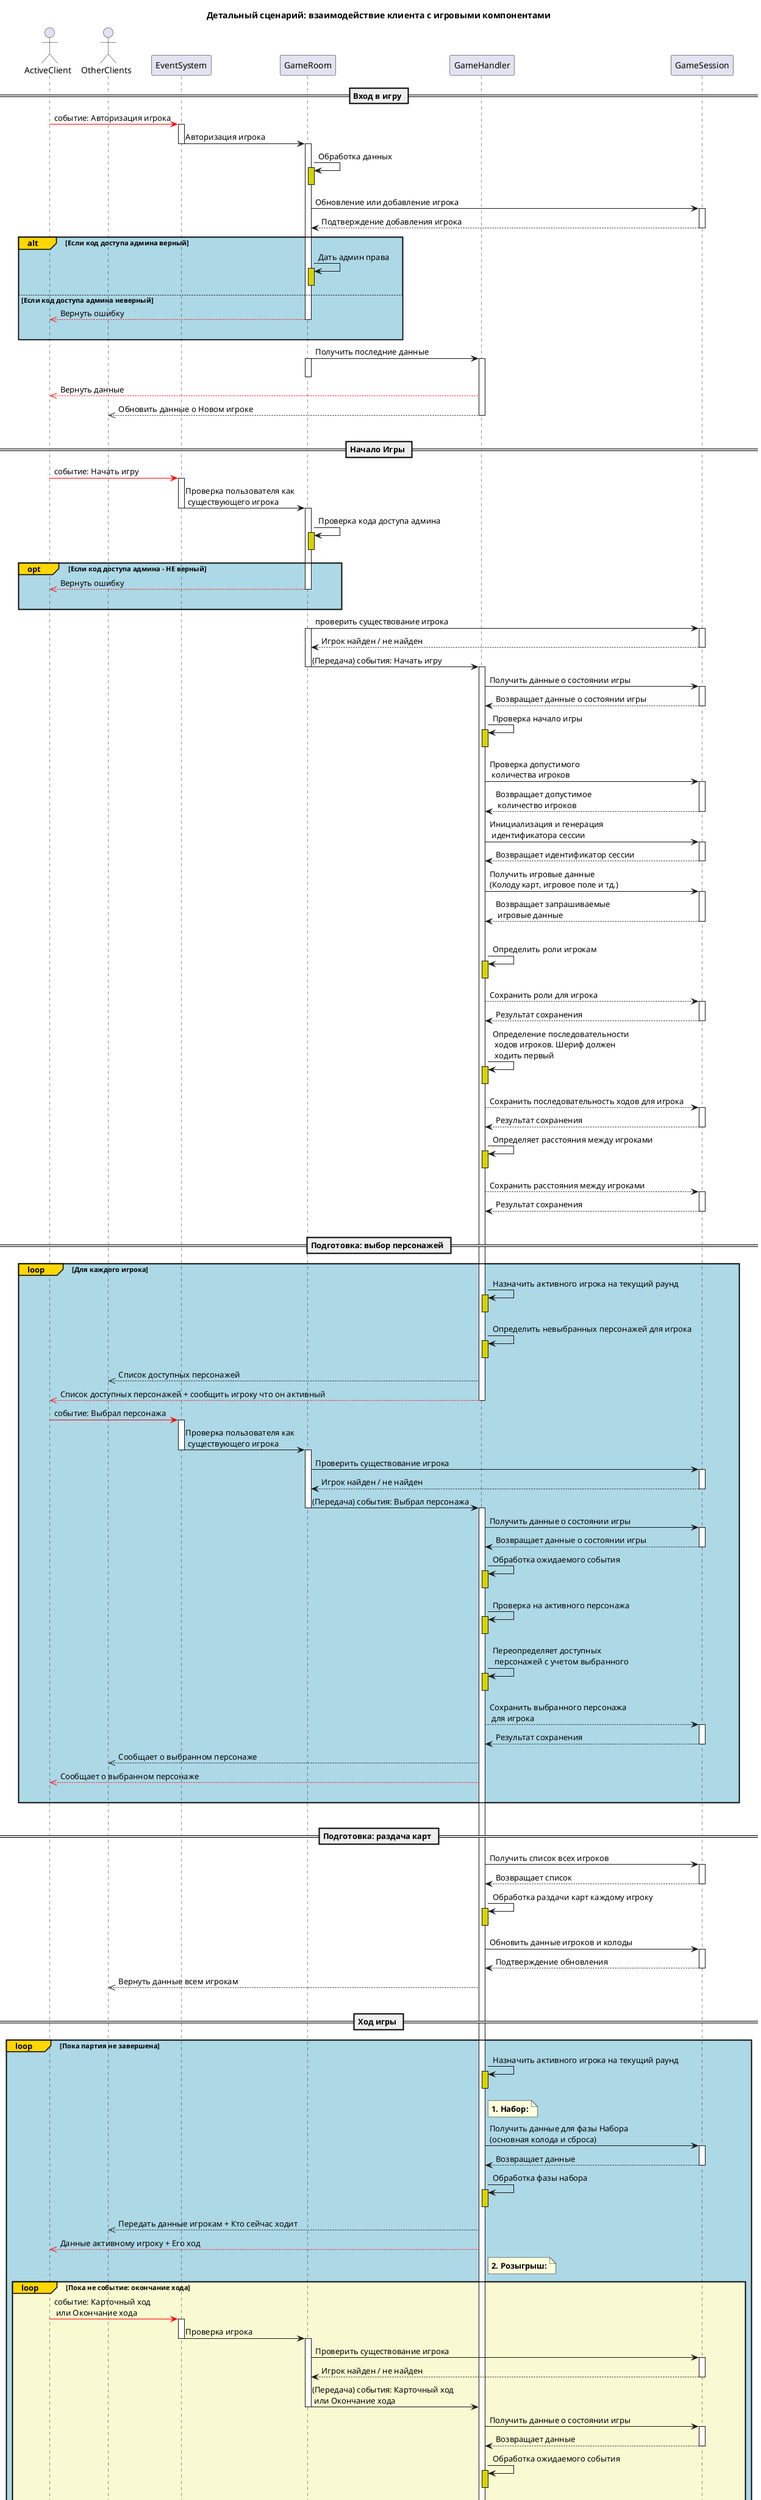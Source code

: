 @startuml sequenceDiagramGameComponents
title Детальный сценарий: взаимодействие клиента с игровыми компонентами

actor ActiveClient
actor OtherClients
participant EventSystem
participant GameRoom
participant GameHandler
participant GameSession
' participant Card
' participant Player

== Вход в игру ==
ActiveClient -[#red]> EventSystem ++ : событие: Авторизация игрока
EventSystem -> GameRoom --++ : Авторизация игрока
GameRoom -> GameRoom ++-- #d6d300 : Обработка данных
GameRoom -> GameSession ++ : Обновление или добавление игрока
GameSession --> GameRoom -- : Подтверждение добавления игрока

alt#Gold #LightBlue Если код доступа админа верный
    GameRoom -> GameRoom ++-- #d6d300 : Дать админ права
else Если код доступа админа неверный
    GameRoom --[#red]>> ActiveClient : Вернуть ошибку
    deactivate GameRoom
    |||
end

GameRoom -> GameHandler ++ : Получить последние данные
activate GameRoom
deactivate GameRoom
GameHandler --[#red]>> ActiveClient : Вернуть данные
GameHandler -->> OtherClients -- : Обновить данные о Новом игроке
|||
== Начало Игры ==
ActiveClient -[#red]> EventSystem ++ : событие: Начать игру
EventSystem -> GameRoom --++ : Проверка пользователя как\n существующего игрока
GameRoom -> GameRoom ++-- #d6d300 : Проверка кода доступа админа

opt#Gold #LightBlue Если код доступа админа - **НЕ** верный
    GameRoom --[#red]>> ActiveClient : Вернуть ошибку
    deactivate GameRoom
    |||
end

GameRoom -> GameSession ++ : проверить существование игрока
activate GameRoom
GameSession --> GameRoom -- : Игрок найден / не найден
GameRoom -> GameHandler --++ : (Передача) события: Начать игру

GameHandler -> GameSession ++ : Получить данные о состоянии игры
GameSession --> GameHandler -- : Возвращает данные о состоянии игры
GameHandler -> GameHandler ++-- #d6d300 : Проверка начало игры

GameHandler -> GameSession ++ : Проверка допустимого\n количества игроков
GameSession --> GameHandler -- : Возвращает допустимое\n количество игроков
GameHandler -> GameSession ++ : Инициализация и генерация\n идентификатора сессии
GameSession --> GameHandler -- : Возвращает идентификатор сессии
GameHandler -> GameSession ++ : Получить игровые данные\n(Колоду карт, игровое поле и тд.)
GameSession --> GameHandler -- : Возвращает запрашиваемые\n игровые данные
|||
GameHandler -> GameHandler ++-- #d6d300 : Определить роли игрокам
GameHandler --> GameSession ++ : Сохранить роли для игрока
GameSession --> GameHandler -- : Результат сохранения

GameHandler -> GameHandler ++-- #d6d300 : Определение последовательности\n ходов игроков. Шериф должен\n ходить первый
GameHandler --> GameSession ++ : Сохранить последовательность ходов для игрока
GameSession --> GameHandler -- : Результат сохранения

GameHandler -> GameHandler ++-- #d6d300 : Определяет расстояния между игроками
GameHandler --> GameSession ++ : Сохранить расстояния между игроками
GameSession --> GameHandler -- : Результат сохранения
|||
== Подготовка: выбор персонажей ==

loop#Gold #LightBlue Для каждого игрока
    GameHandler -> GameHandler ++-- #d6d300 : Назначить активного игрока на текущий раунд
    GameHandler -> GameHandler ++-- #d6d300 : Определить невыбранных персонажей для игрока

    GameHandler -->> OtherClients : Список доступных персонажей
    GameHandler --[#red]>> ActiveClient : Список доступных персонажей + сообщить игроку что он активный
    deactivate GameHandler

    ActiveClient -[#red]> EventSystem ++ : событие: Выбрал персонажа
    EventSystem -> GameRoom --++ : Проверка пользователя как\n существующего игрока
    GameRoom -> GameSession ++ : Проверить существование игрока
    GameSession --> GameRoom -- : Игрок найден / не найден
    GameRoom -> GameHandler --++ : (Передача) события: Выбрал персонажа

    GameHandler -> GameSession ++ : Получить данные о состоянии игры
    GameSession --> GameHandler -- : Возвращает данные о состоянии игры
    GameHandler -> GameHandler ++-- #d6d300 : Обработка ожидаемого события

    GameHandler -> GameHandler ++-- #d6d300 : Проверка на активного персонажа
    GameHandler -> GameHandler ++-- #d6d300 : Переопределяет доступных\n персонажей с учетом выбранного
    GameHandler --> GameSession ++ : Сохранить выбранного персонажа\n для игрока
    GameSession --> GameHandler -- : Результат сохранения
    GameHandler -->> OtherClients : Сообщает о выбранном персонаже
    GameHandler --[#red]>> ActiveClient : Сообщает о выбранном персонаже
    |||
end

|||
== Подготовка: раздача карт ==

GameHandler -> GameSession ++ : Получить список всех игроков
GameSession --> GameHandler -- : Возвращает список

GameHandler -> GameHandler ++-- #d6d300 : Обработка раздачи карт каждому игроку
GameHandler -> GameSession ++ : Обновить данные игроков и колоды
GameSession --> GameHandler -- : Подтверждение обновления

GameHandler -->> OtherClients : Вернуть данные всем игрокам

|||
== Ход игры ==

loop#Gold #LightBlue Пока партия не завершена
    GameHandler -> GameHandler ++-- #d6d300 : Назначить активного игрока на текущий раунд

    note right of GameHandler
        **1. Набор:**
    end note

    GameHandler -> GameSession ++ : Получить данные для фазы Набора\n(основная колода и сброса)
    GameSession --> GameHandler -- : Возвращает данные

    GameHandler -> GameHandler ++-- #d6d300 : Обработка фазы набора

    GameHandler -->> OtherClients : Передать данные игрокам + Кто сейчас ходит
    GameHandler --[#red]>> ActiveClient : Данные активному игроку + Его ход

    note right of GameHandler
        **2. Розыгрыш:**
    end note

    loop#Gold #LightGoldenRodYellow Пока не событие: окончание хода
        ActiveClient -[#red]> EventSystem ++ : событие: Карточный ход\n или Окончание хода
        EventSystem -> GameRoom --++ : Проверка игрока
        GameRoom -> GameSession ++ : Проверить существование игрока
        GameSession --> GameRoom -- : Игрок найден / не найден
        GameRoom -> GameHandler -- : (Передача) события: Карточный ход\n или Окончание хода

        GameHandler -> GameSession ++ : Получить данные о состоянии игры
        GameSession --> GameHandler -- : Возвращает данные

        GameHandler -> GameHandler ++-- #d6d300 : Обработка ожидаемого события
        GameHandler -> GameHandler ++-- #d6d300 : Проверка на активного персонажа
        GameHandler -> GameHandler ++-- #d6d300 : Обработка хода

        alt#Gold #LightCyan Успешная обработка
            GameHandler -> GameSession ++ : Получить актуальные данные игрока / сессии
            ' activate GameHandler
            GameSession --> GameHandler -- : Возвращает актуальные данные

            GameHandler -->> OtherClients : Обновить состояние игры
            GameHandler --[#red]>> ActiveClient : Подтверждение + новые данные
        else #LightYellow Ошибка обработки
            GameHandler --[#red]>> ActiveClient : Ошибка + последние актуальные данные
        end

        opt#Gold #LightBlue Если условие завершении игры были выполнены
            GameHandler -> GameHandler ++-- #d6d300 : Завершить игру
            GameHandler -> GameSession ++ : Обновить данные состояния игры
            GameSession -->> GameHandler -- : Результат обновления
            deactivate GameHandler
            |||
        end

        note right of GameHandler
            **3. Сброс** (при необходимости)
        end note

        GameHandler -->> OtherClients : Сообщить об этапе сброса
        activate GameHandler
        GameHandler --[#red]>> ActiveClient : Сообщить об этапе сброса

        ActiveClient -[#red]> EventSystem ++ : событие: Карты для сброса
        EventSystem -> GameRoom --++ : Проверка игрока
        GameRoom -> GameSession ++ : Проверить существование игрока
        GameSession --> GameRoom -- : Игрок найден / не найден
        GameRoom -> GameHandler -- : (Передача) события: Карты для сброса

        GameHandler -> GameSession ++ : Получить данные о состоянии игры
        GameSession --> GameHandler -- : Возвращает данные

        GameHandler -> GameHandler ++-- #d6d300 : Обработка ожидаемого события
        GameHandler -> GameHandler ++-- #d6d300 : Проверка на активного персонажа
        GameHandler -> GameHandler ++-- #d6d300 : Обработка фазы сброса

        deactivate GameHandler
    end
    |||
end

deactivate GameHandler
|||
@enduml
